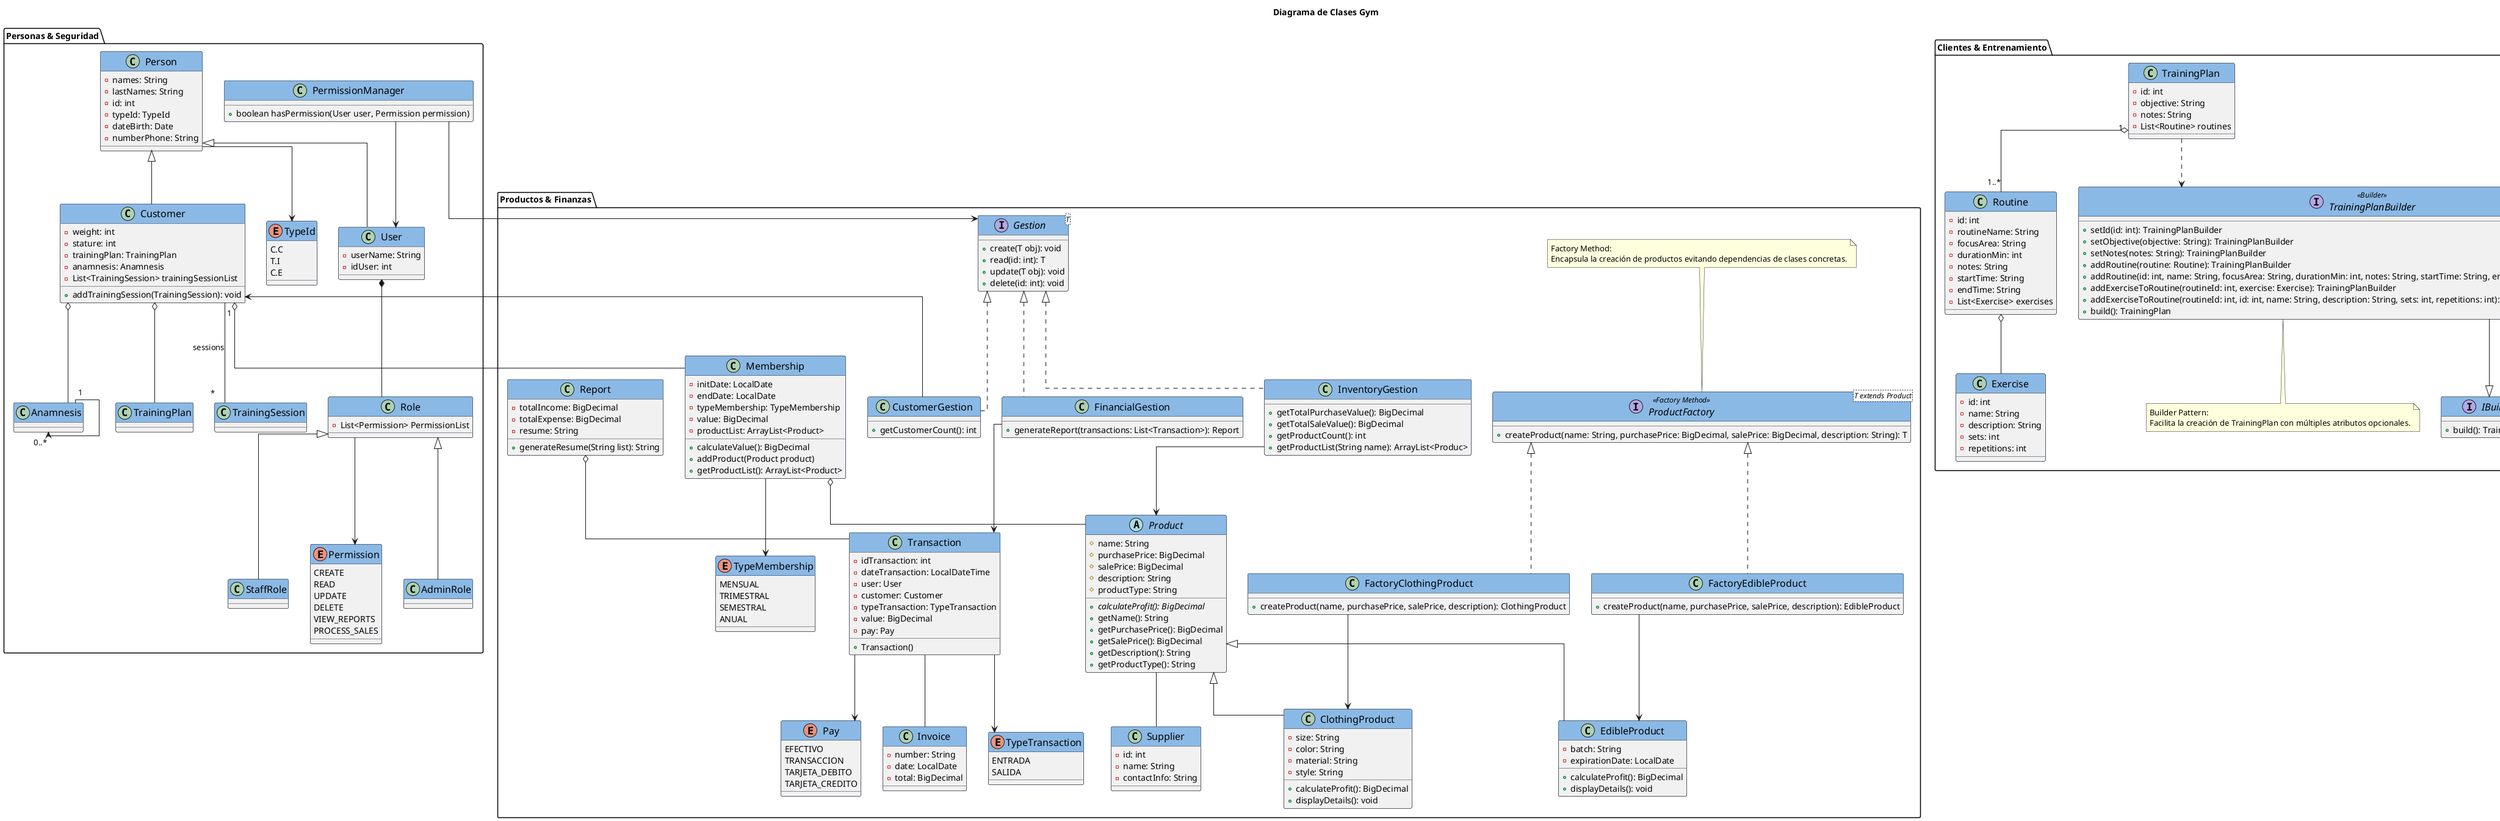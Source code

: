 @startuml Diagrama 
title Diagrama de Clases Gym

' ------ PAQUETE: Personas & Seguridad ----------
package "Personas & Seguridad" {
  class Person{
    - names: String
    - lastNames: String
    - id: int
    - typeId: TypeId
    - dateBirth: Date
    - numberPhone: String
  }

  enum TypeId{
    C.C
    T.I
    C.E
  }

  class Customer{
    - weight: int
    - stature: int
    - trainingPlan: TrainingPlan
    - anamnesis: Anamnesis
    - List<TrainingSession> trainingSessionList
    + addTrainingSession(TrainingSession): void
  }

  class User{
    - userName: String
    - idUser: int
  }

  class AdminRole{
  }

  class StaffRole{
  }

  class PermissionManager  {
    +boolean hasPermission(User user, Permission permission)
  }

  enum Permission {
    CREATE
    READ
    UPDATE
    DELETE
    VIEW_REPORTS
    PROCESS_SALES
  }
  
  class Role{
    -List<Permission> PermissionList
  }

  ' --- Relaciones del paquete ---
  Person <|-- User
  Person <|-- Customer
  Person --> TypeId
  Role --> Permission
  PermissionManager --> User
  Customer o-- TrainingPlan
  Customer "1" -- "*" TrainingSession : sessions
  Customer o-- Anamnesis
  Anamnesis "1"--> "0..*"Anamnesis
  User *-- Role
  Role <|-- AdminRole
  Role <|-- StaffRole
}

' ------ PAQUETE: Clientes & Entrenamiento ----------

package "Clientes & Entrenamiento" {
  class TrainingPlan {
    - id: int
    - objective: String
    - notes: String
    -List<Routine> routines
  }

  class Routine {
    - id: int
    - routineName: String
    - focusArea: String
    - durationMin: int
    - notes: String
    - startTime: String
    - endTime: String
    -List<Exercise> exercises 
  }

  class Exercise {
    - id: int
    - name: String
    - description: String
    - sets: int
    - repetitions: int
  }

  interface IBuilder {
    +build(): TrainingPlan
  }

  interface TrainingPlanBuilder <<Builder>> {
    +setId(id: int): TrainingPlanBuilder
    +setObjective(objective: String): TrainingPlanBuilder
    +setNotes(notes: String): TrainingPlanBuilder
    +addRoutine(routine: Routine): TrainingPlanBuilder
    +addRoutine(id: int, name: String, focusArea: String, durationMin: int, notes: String, startTime: String, endTime: String): TrainingPlanBuilder
    +addExerciseToRoutine(routineId: int, exercise: Exercise): TrainingPlanBuilder
    +addExerciseToRoutine(routineId: int, id: int, name: String, description: String, sets: int, repetitions: int): TrainingPlanBuilder
    +build(): TrainingPlan
  }

  note bottom of TrainingPlanBuilder
    Builder Pattern:
    Facilita la creación de TrainingPlan con múltiples atributos opcionales.
  end note

  ' Relaciones
  TrainingPlan "1" o-- "1..*" Routine
  Routine o-- Exercise
  TrainingPlan ..> TrainingPlanBuilder
  TrainingPlanBuilder --|> IBuilder
}

' ------ PAQUETE: Productos & Finanzas ----------
package "Productos & Finanzas" {
  abstract class Product{
    # name: String
    # purchasePrice: BigDecimal
    # salePrice: BigDecimal
    # description: String
    # productType: String  
    + {abstract} calculateProfit(): BigDecimal
    + getName(): String
    + getPurchasePrice(): BigDecimal
    + getSalePrice(): BigDecimal
    + getDescription(): String
    + getProductType(): String  
  }

  interface ProductFactory<T extends Product> <<Factory Method>> {
    + createProduct(name: String, purchasePrice: BigDecimal, salePrice: BigDecimal, description: String): T
  }

  note top of ProductFactory
    Factory Method:
    Encapsula la creación de productos evitando dependencias de clases concretas.
  end note

  class FactoryEdibleProduct implements ProductFactory {
    + createProduct(name, purchasePrice, salePrice, description): EdibleProduct
  }

  class EdibleProduct{
    - batch: String
    - expirationDate: LocalDate
    + calculateProfit(): BigDecimal
    + displayDetails(): void
  }

  class Supplier {
  - id: int
  - name: String
  - contactInfo: String
}

class Invoice {
  - number: String
  - date: LocalDate
  - total: BigDecimal
}

  class FactoryClothingProduct implements ProductFactory {
    + createProduct(name, purchasePrice, salePrice, description): ClothingProduct
  }

  class ClothingProduct{
    - size: String
    - color: String
    - material: String
    - style: String
    + calculateProfit(): BigDecimal
    + displayDetails(): void
  }

  ' class FactoryMembership implements ProductFactory {
  '   + createProduct(name, purchasePrice, salePrice, description): Membership
  ' }

  class Membership{
    - initDate: LocalDate
    - endDate: LocalDate
    - typeMembership: TypeMembership
    - value: BigDecimal
    - productList: ArrayList<Product>
    + calculateValue(): BigDecimal
    + addProduct(Product product)
    +getProductList(): ArrayList<Product>
  }

  enum TypeMembership{
    MENSUAL
    TRIMESTRAL 
    SEMESTRAL
    ANUAL
  }

  interface Gestion<T> {
    + create(T obj): void
    + read(id: int): T
    + update(T obj): void
    + delete(id: int): void
  }

  class InventoryGestion {
    + getTotalPurchaseValue(): BigDecimal
    + getTotalSaleValue(): BigDecimal
    + getProductCount(): int
    +getProductList(String name): ArrayList<Produc>
  }

  class CustomerGestion {
    + getCustomerCount(): int
  }

  class FinancialGestion {
    + generateReport(transactions: List<Transaction>): Report
  }

  class Transaction {
    - idTransaction: int
    - dateTransaction: LocalDateTime
    - user: User
    - customer: Customer
    - typeTransaction: TypeTransaction
    - value: BigDecimal
    - pay: Pay
    + Transaction()

  }

  enum TypeTransaction { 
    ENTRADA
    SALIDA 
  }

  enum Pay { 
    EFECTIVO
    TRANSACCION
    TARJETA_DEBITO
    TARJETA_CREDITO
  }

  class Report {
    - totalIncome: BigDecimal
    - totalExpense: BigDecimal
    - resume: String
    + generateResume(String list): String
  }

  ' --- Relaciones del paquete ---
  Product <|-- EdibleProduct
  Product <|-- ClothingProduct
  Customer o-- Membership
  Membership o-- Product
  FactoryEdibleProduct --> EdibleProduct
  FactoryClothingProduct --> ClothingProduct
  ' FactoryMembership --> Membership
  Report o-- Transaction
  Gestion <|.. InventoryGestion
  Gestion <|.. CustomerGestion
  Gestion <|.. FinancialGestion
  Transaction --> TypeTransaction
  Transaction --> Pay
  InventoryGestion --> Product
  CustomerGestion --> Customer
  FinancialGestion --> Transaction
  Membership --> TypeMembership
  PermissionManager --> Gestion
  Product  -- Supplier
 Transaction  --  Invoice 
'  TO DO AGREGAR DUPLIER A PRODUCT Y LO MISMO CON ONVOICE
 
}

' ------ RELACIONES GLOBALES/CRUZADAS ----------
' (Se mantienen fuera de paquetes específicos)
skinparam classAttributeIconSize 8
skinparam classFontSize 16
skinparam classFontName "Arial"
skinparam classBorderColor #212837
skinparam classHeaderFontColor #FFFFFF
skinparam classHeaderBackgroundColor #8BB9E6
skinparam classArrowColor #6E95C2
skinparam linetype ortho

@enduml